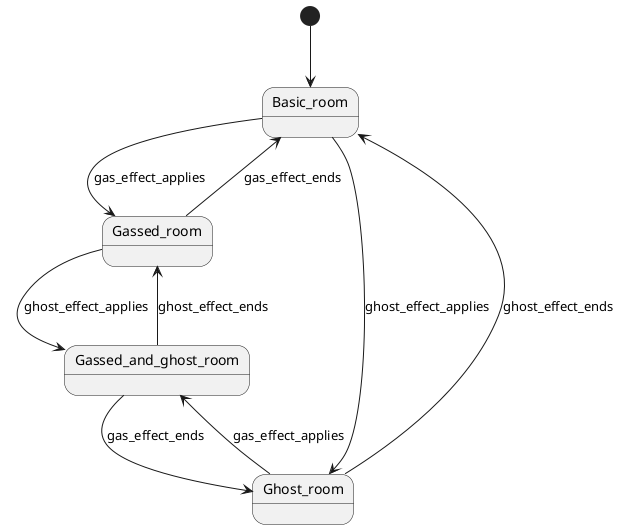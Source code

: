 @startuml
'https://plantuml.com/state-diagram
scale 350 width


@startuml
[*] --> Basic_room
Basic_room --> Gassed_room : gas_effect_applies
Gassed_room --> Basic_room : gas_effect_ends
Basic_room --> Ghost_room : ghost_effect_applies
Ghost_room --> Basic_room : ghost_effect_ends
Ghost_room --> Gassed_and_ghost_room : gas_effect_applies
Gassed_and_ghost_room --> Ghost_room : gas_effect_ends
Gassed_and_ghost_room --> Gassed_room : ghost_effect_ends
Gassed_room --> Gassed_and_ghost_room : ghost_effect_applies

@enduml

